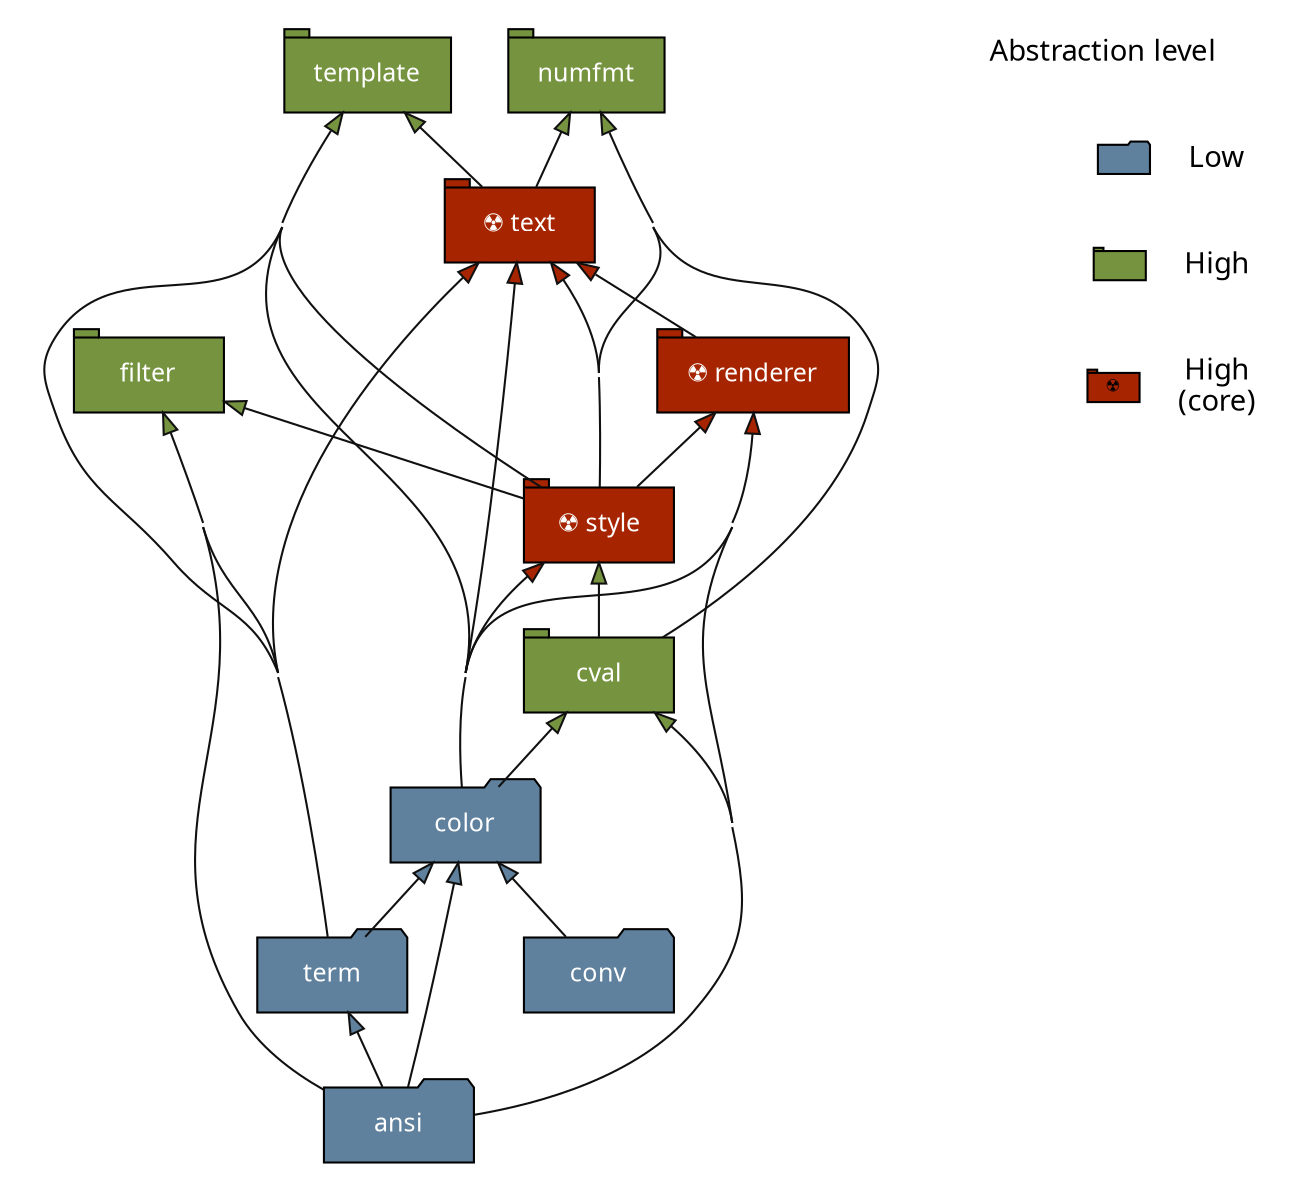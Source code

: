 # placeholders:
#   %s (nodes and edges)
#   #101010
#   #000000

digraph G {
    pad = 0.25;
    concentrate = true;
    ranksep = .5;
    pack = 1;
    rankdir = BT;

    node [style="filled",fontname="ProFont for Powerline",margin="0.2,0.0",fontsize=12,shape=folder,width=1.0,height=.5];
    edge [color="#101010"];

    subgraph legend {
        node [fontsize=14,fontcolor="#000000"];
        edge [style="invis"];

        legend_title [shape=plain,fillcolor="none",label="Abstraction level"];

        legend_low [shape=plain,fillcolor="none",label="Low"];
        legend_high [shape=plain,fillcolor="none",label="High"];
        legend_core [label="High\n(core)",shape=plain,fillcolor=none];
        icon_low [shape=folder,label="",fillcolor="#5f819d",width=.35,height=.2]
        icon_high [shape=tab,label="",fillcolor="#769440",width=.35,height=.2];
        icon_core [shape=tab,label="☢️",fillcolor="#a62400",width=.35,height=.2,fixedsize=1,fontsize=8];

        legend_low -> legend_title [constraint=1,minlen=1,headport=e];
        legend_high -> legend_low  [constraint=1,minlen=1];
        legend_core -> legend_high [constraint=1,minlen=1];
        icon_low -> legend_low [constraint=true,minlen=0];
        icon_high -> legend_high [constraint=true,minlen=0];
        icon_core -> legend_core [constraint=true,minlen=0];

    }

    pytermor_ansi [group="low",fillcolor="#5f819d",fontcolor="#ffffff",label="ansi"];
    pytermor_color [group="low",fillcolor="#5f819d",fontcolor="#ffffff",label="color"];
    pytermor_conv [group="low",fillcolor="#5f819d",fontcolor="#ffffff",label="conv"];
    pytermor_cval [shape="tab",group="",fillcolor="#769440",fontcolor="#ffffff",label="cval"];
    pytermor_filter [shape="tab",group="",fillcolor="#769440",fontcolor="#ffffff",label="filter"];
    pytermor_numfmt [shape="tab",group="",fillcolor="#769440",fontcolor="#ffffff",label="numfmt"];
    pytermor_renderer [shape="tab",group="",fillcolor="#a62400",fontcolor="#ffffff",label="☢️ renderer"];
    pytermor_style [shape="tab",group="",fillcolor="#a62400",fontcolor="#ffffff",label="☢️ style"];
    pytermor_template [shape="tab",group="",fillcolor="#769440",fontcolor="#ffffff",label="template"];
    pytermor_term [group="low",fillcolor="#5f819d",fontcolor="#ffffff",label="term"];
    pytermor_text [shape="tab",group="",fillcolor="#a62400",fontcolor="#ffffff",label="☢️ text"];
    pytermor_ansi -> pytermor_color [fillcolor="#5f819d"];
    pytermor_ansi -> pytermor_cval [shape="tab",group="",fillcolor="#769440"];
    pytermor_ansi -> pytermor_filter [shape="tab",group="",fillcolor="#769440"];
    pytermor_ansi -> pytermor_renderer [shape="tab",group="",fillcolor="#a62400"];
    pytermor_ansi -> pytermor_term [fillcolor="#5f819d"];
    pytermor_color -> pytermor_cval [shape="tab",group="",fillcolor="#769440"];
    pytermor_color -> pytermor_renderer [shape="tab",group="",fillcolor="#a62400"];
    pytermor_color -> pytermor_style [shape="tab",group="",fillcolor="#a62400"];
    pytermor_color -> pytermor_template [shape="tab",group="",fillcolor="#769440"];
    pytermor_color -> pytermor_text [shape="tab",group="",fillcolor="#a62400"];
    pytermor_conv -> pytermor_color [fillcolor="#5f819d"];
    pytermor_cval -> pytermor_numfmt [shape="tab",group="",fillcolor="#769440"];
    pytermor_cval -> pytermor_style [shape="tab",group="",shape="tab",group="",fillcolor="#769440"];
    pytermor_renderer -> pytermor_text [shape="tab",group="",fillcolor="#a62400"];
    pytermor_style -> pytermor_filter [shape="tab",group="",shape="tab",group="",fillcolor="#769440"];
    pytermor_style -> pytermor_numfmt [shape="tab",group="",shape="tab",group="",fillcolor="#769440"];
    pytermor_style -> pytermor_renderer [shape="tab",group="",fillcolor="#a62400"];
    pytermor_style -> pytermor_template [shape="tab",group="",shape="tab",group="",fillcolor="#769440"];
    pytermor_style -> pytermor_text [shape="tab",group="",fillcolor="#a62400"];
    pytermor_term -> pytermor_color [fillcolor="#5f819d"];
    pytermor_term -> pytermor_filter [shape="tab",group="",fillcolor="#769440"];
    pytermor_term -> pytermor_template [shape="tab",group="",fillcolor="#769440"];
    pytermor_term -> pytermor_text [shape="tab",group="",fillcolor="#a62400"];
    pytermor_text -> pytermor_numfmt [shape="tab",group="",shape="tab",group="",fillcolor="#769440"];
    pytermor_text -> pytermor_template [shape="tab",group="",shape="tab",group="",fillcolor="#769440"];
}
